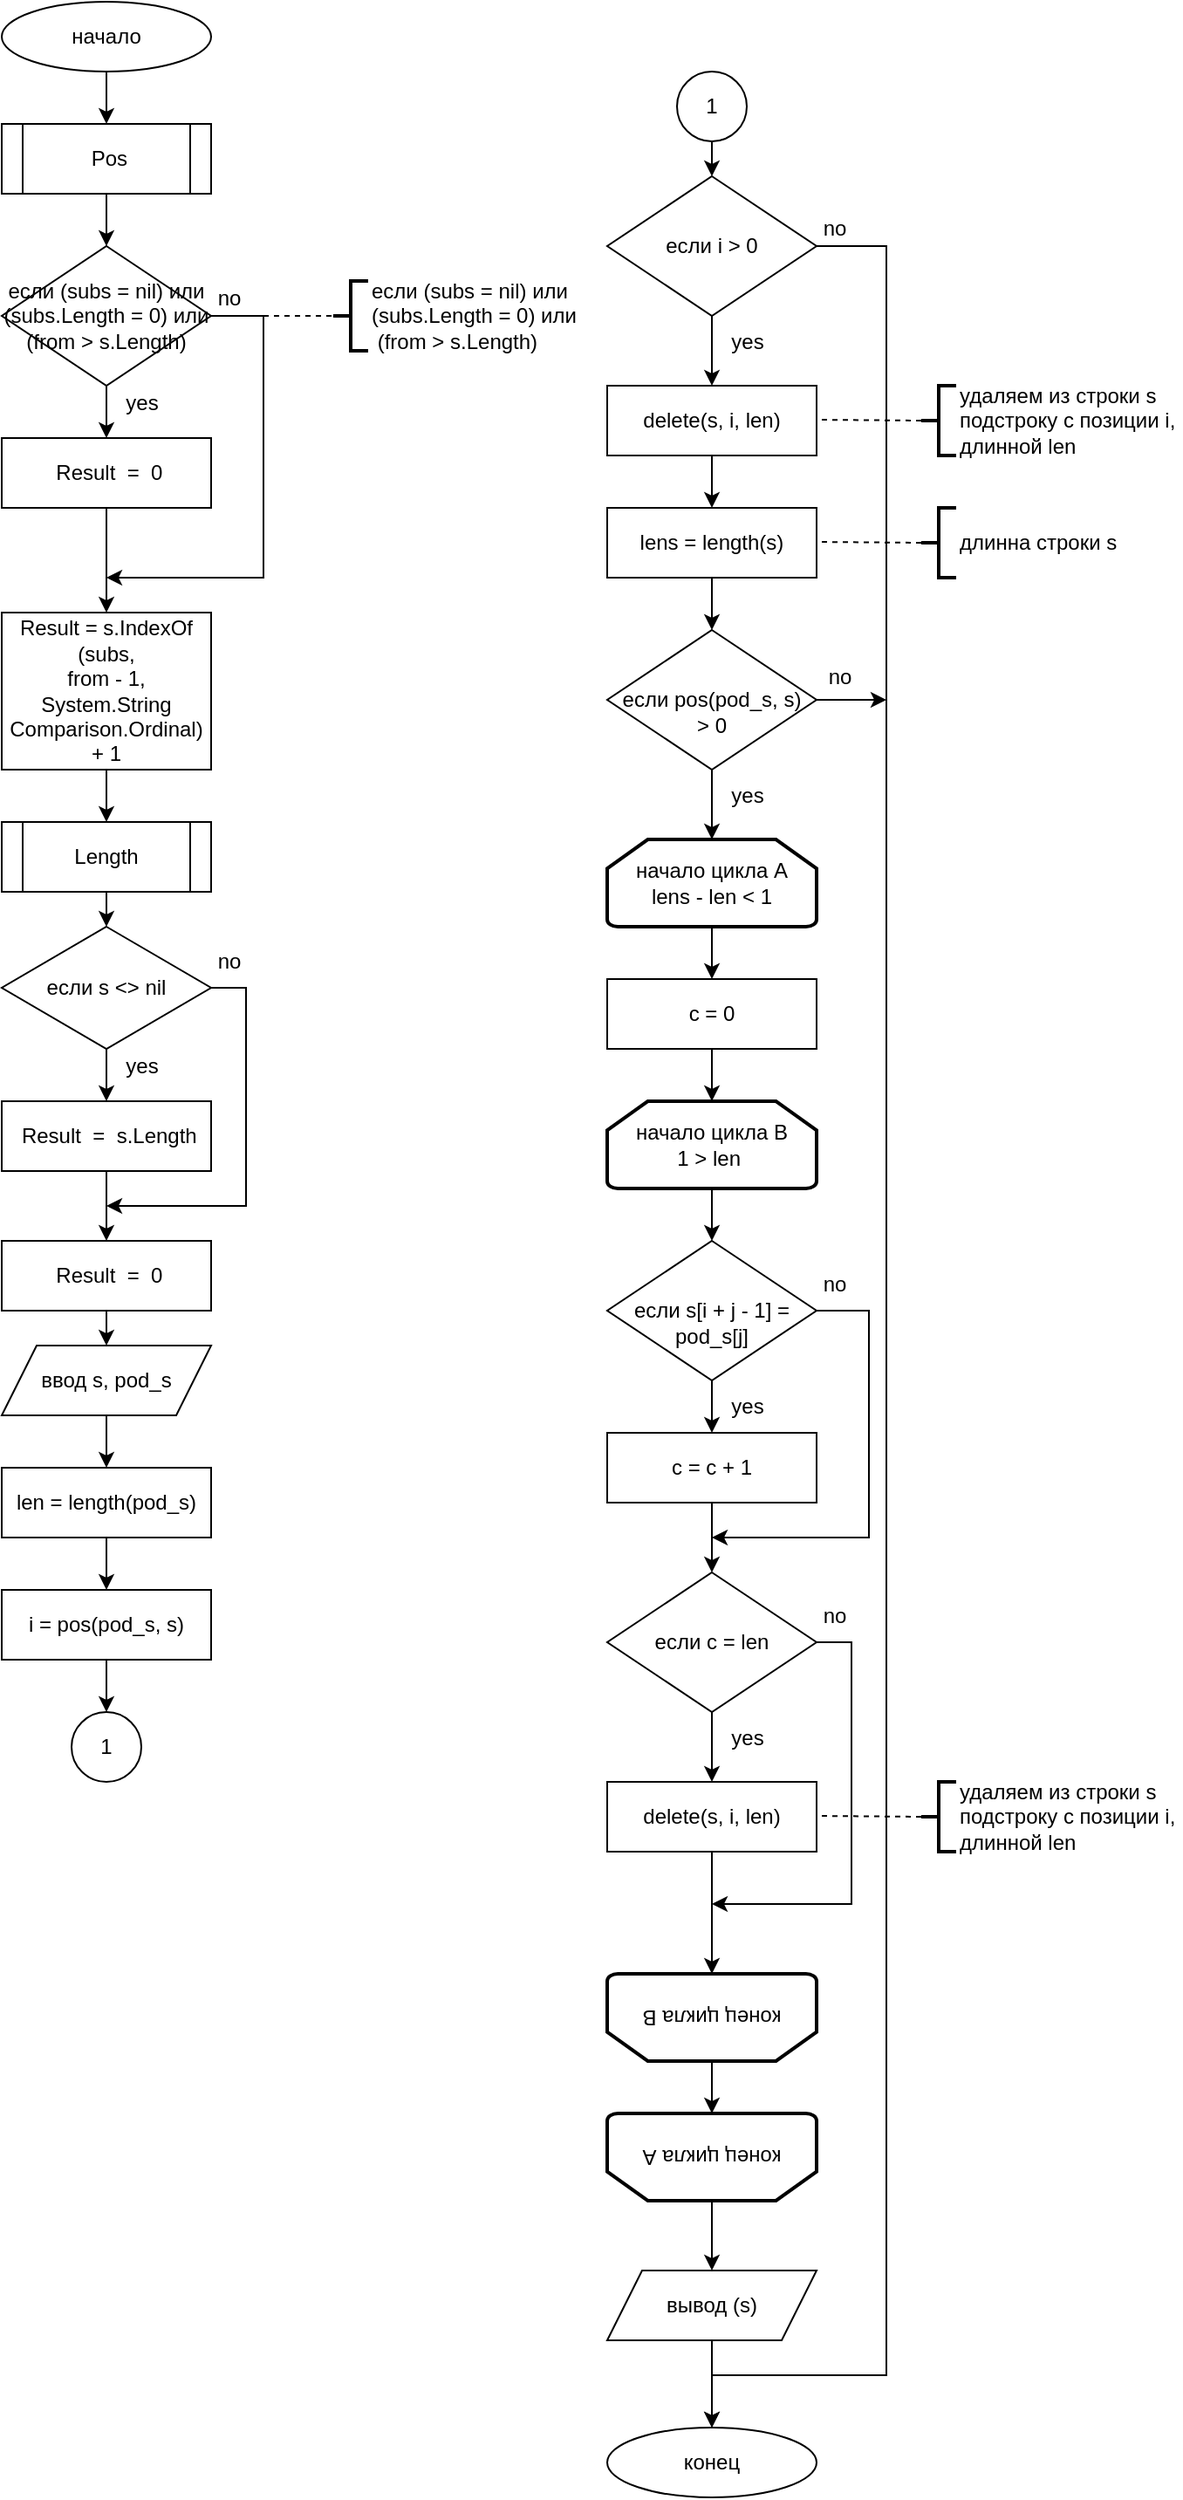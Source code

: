<mxfile version="20.5.3" type="device"><diagram id="XvBqm1NkEwITVDuFtXOX" name="Страница 1"><mxGraphModel dx="438" dy="701" grid="1" gridSize="10" guides="1" tooltips="1" connect="1" arrows="1" fold="1" page="1" pageScale="1" pageWidth="827" pageHeight="1169" math="0" shadow="0"><root><mxCell id="0"/><mxCell id="1" parent="0"/><mxCell id="M70lLyyvZ7nPzSs_EC_H-2" style="edgeStyle=orthogonalEdgeStyle;rounded=0;orthogonalLoop=1;jettySize=auto;html=1;exitX=0.5;exitY=1;exitDx=0;exitDy=0;" parent="1" source="M70lLyyvZ7nPzSs_EC_H-1" edge="1"><mxGeometry relative="1" as="geometry"><mxPoint x="540" y="110" as="targetPoint"/></mxGeometry></mxCell><mxCell id="M70lLyyvZ7nPzSs_EC_H-1" value="начало" style="ellipse;whiteSpace=wrap;html=1;" parent="1" vertex="1"><mxGeometry x="480" y="40" width="120" height="40" as="geometry"/></mxCell><mxCell id="M70lLyyvZ7nPzSs_EC_H-4" style="edgeStyle=orthogonalEdgeStyle;rounded=0;orthogonalLoop=1;jettySize=auto;html=1;exitX=0.5;exitY=1;exitDx=0;exitDy=0;" parent="1" edge="1"><mxGeometry relative="1" as="geometry"><mxPoint x="540" y="880" as="targetPoint"/><mxPoint x="540" y="850" as="sourcePoint"/></mxGeometry></mxCell><mxCell id="M70lLyyvZ7nPzSs_EC_H-3" value="ввод s, pod_s" style="shape=parallelogram;perimeter=parallelogramPerimeter;whiteSpace=wrap;html=1;fixedSize=1;" parent="1" vertex="1"><mxGeometry x="480" y="810" width="120" height="40" as="geometry"/></mxCell><mxCell id="M70lLyyvZ7nPzSs_EC_H-6" style="edgeStyle=orthogonalEdgeStyle;rounded=0;orthogonalLoop=1;jettySize=auto;html=1;exitX=0.5;exitY=1;exitDx=0;exitDy=0;" parent="1" source="M70lLyyvZ7nPzSs_EC_H-5" edge="1"><mxGeometry relative="1" as="geometry"><mxPoint x="540" y="950" as="targetPoint"/></mxGeometry></mxCell><mxCell id="M70lLyyvZ7nPzSs_EC_H-5" value="len = length(pod_s)" style="rounded=0;whiteSpace=wrap;html=1;" parent="1" vertex="1"><mxGeometry x="480" y="880" width="120" height="40" as="geometry"/></mxCell><mxCell id="UPPqnxsxD6wADe0PvNC0-35" style="edgeStyle=orthogonalEdgeStyle;rounded=0;orthogonalLoop=1;jettySize=auto;html=1;exitX=0.5;exitY=1;exitDx=0;exitDy=0;" edge="1" parent="1" source="M70lLyyvZ7nPzSs_EC_H-7"><mxGeometry relative="1" as="geometry"><mxPoint x="540" y="1020" as="targetPoint"/></mxGeometry></mxCell><mxCell id="M70lLyyvZ7nPzSs_EC_H-7" value="i = pos(pod_s, s)" style="rounded=0;whiteSpace=wrap;html=1;" parent="1" vertex="1"><mxGeometry x="480" y="950" width="120" height="40" as="geometry"/></mxCell><mxCell id="M70lLyyvZ7nPzSs_EC_H-10" style="edgeStyle=orthogonalEdgeStyle;rounded=0;orthogonalLoop=1;jettySize=auto;html=1;exitX=0.5;exitY=1;exitDx=0;exitDy=0;" parent="1" source="M70lLyyvZ7nPzSs_EC_H-8" edge="1"><mxGeometry relative="1" as="geometry"><mxPoint x="887" y="260" as="targetPoint"/></mxGeometry></mxCell><mxCell id="M70lLyyvZ7nPzSs_EC_H-12" style="edgeStyle=orthogonalEdgeStyle;rounded=0;orthogonalLoop=1;jettySize=auto;html=1;exitX=1;exitY=0.5;exitDx=0;exitDy=0;entryX=0.5;entryY=0;entryDx=0;entryDy=0;" parent="1" source="M70lLyyvZ7nPzSs_EC_H-8" target="M70lLyyvZ7nPzSs_EC_H-52" edge="1"><mxGeometry relative="1" as="geometry"><mxPoint x="887" y="1400" as="targetPoint"/><Array as="points"><mxPoint x="987" y="180"/><mxPoint x="987" y="1400"/><mxPoint x="887" y="1400"/></Array></mxGeometry></mxCell><mxCell id="M70lLyyvZ7nPzSs_EC_H-8" value="если i &amp;gt; 0" style="rhombus;whiteSpace=wrap;html=1;" parent="1" vertex="1"><mxGeometry x="827" y="140" width="120" height="80" as="geometry"/></mxCell><mxCell id="M70lLyyvZ7nPzSs_EC_H-11" value="yes" style="text;html=1;align=center;verticalAlign=middle;resizable=0;points=[];autosize=1;strokeColor=none;fillColor=none;" parent="1" vertex="1"><mxGeometry x="887" y="220" width="40" height="30" as="geometry"/></mxCell><mxCell id="M70lLyyvZ7nPzSs_EC_H-13" value="no" style="text;html=1;align=center;verticalAlign=middle;resizable=0;points=[];autosize=1;strokeColor=none;fillColor=none;" parent="1" vertex="1"><mxGeometry x="937" y="155" width="40" height="30" as="geometry"/></mxCell><mxCell id="M70lLyyvZ7nPzSs_EC_H-16" style="edgeStyle=orthogonalEdgeStyle;rounded=0;orthogonalLoop=1;jettySize=auto;html=1;exitX=0.5;exitY=1;exitDx=0;exitDy=0;entryX=0.5;entryY=0;entryDx=0;entryDy=0;" parent="1" source="M70lLyyvZ7nPzSs_EC_H-14" target="M70lLyyvZ7nPzSs_EC_H-15" edge="1"><mxGeometry relative="1" as="geometry"/></mxCell><mxCell id="M70lLyyvZ7nPzSs_EC_H-14" value="delete(s, i, len)" style="rounded=0;whiteSpace=wrap;html=1;" parent="1" vertex="1"><mxGeometry x="827" y="260" width="120" height="40" as="geometry"/></mxCell><mxCell id="M70lLyyvZ7nPzSs_EC_H-18" style="edgeStyle=orthogonalEdgeStyle;rounded=0;orthogonalLoop=1;jettySize=auto;html=1;exitX=0.5;exitY=1;exitDx=0;exitDy=0;entryX=0.5;entryY=0;entryDx=0;entryDy=0;" parent="1" source="M70lLyyvZ7nPzSs_EC_H-15" target="M70lLyyvZ7nPzSs_EC_H-17" edge="1"><mxGeometry relative="1" as="geometry"/></mxCell><mxCell id="M70lLyyvZ7nPzSs_EC_H-15" value="lens = length(s)" style="rounded=0;whiteSpace=wrap;html=1;" parent="1" vertex="1"><mxGeometry x="827" y="330" width="120" height="40" as="geometry"/></mxCell><mxCell id="M70lLyyvZ7nPzSs_EC_H-19" style="edgeStyle=orthogonalEdgeStyle;rounded=0;orthogonalLoop=1;jettySize=auto;html=1;exitX=0.5;exitY=1;exitDx=0;exitDy=0;" parent="1" source="M70lLyyvZ7nPzSs_EC_H-17" edge="1"><mxGeometry relative="1" as="geometry"><mxPoint x="887" y="520" as="targetPoint"/></mxGeometry></mxCell><mxCell id="M70lLyyvZ7nPzSs_EC_H-21" style="edgeStyle=orthogonalEdgeStyle;rounded=0;orthogonalLoop=1;jettySize=auto;html=1;exitX=1;exitY=0.5;exitDx=0;exitDy=0;" parent="1" source="M70lLyyvZ7nPzSs_EC_H-17" edge="1"><mxGeometry relative="1" as="geometry"><mxPoint x="987" y="440" as="targetPoint"/></mxGeometry></mxCell><mxCell id="M70lLyyvZ7nPzSs_EC_H-17" value="&lt;br&gt;если pos(pod_s, s)&lt;br&gt;&amp;gt; 0" style="rhombus;whiteSpace=wrap;html=1;" parent="1" vertex="1"><mxGeometry x="827" y="400" width="120" height="80" as="geometry"/></mxCell><mxCell id="M70lLyyvZ7nPzSs_EC_H-20" value="yes" style="text;html=1;align=center;verticalAlign=middle;resizable=0;points=[];autosize=1;strokeColor=none;fillColor=none;" parent="1" vertex="1"><mxGeometry x="887" y="480" width="40" height="30" as="geometry"/></mxCell><mxCell id="M70lLyyvZ7nPzSs_EC_H-22" value="no" style="text;html=1;align=center;verticalAlign=middle;resizable=0;points=[];autosize=1;strokeColor=none;fillColor=none;" parent="1" vertex="1"><mxGeometry x="940" y="412" width="40" height="30" as="geometry"/></mxCell><mxCell id="M70lLyyvZ7nPzSs_EC_H-25" style="edgeStyle=orthogonalEdgeStyle;rounded=0;orthogonalLoop=1;jettySize=auto;html=1;exitX=0.5;exitY=1;exitDx=0;exitDy=0;exitPerimeter=0;entryX=0.5;entryY=0;entryDx=0;entryDy=0;" parent="1" source="M70lLyyvZ7nPzSs_EC_H-23" target="M70lLyyvZ7nPzSs_EC_H-24" edge="1"><mxGeometry relative="1" as="geometry"/></mxCell><mxCell id="M70lLyyvZ7nPzSs_EC_H-23" value="начало цикла A&lt;br&gt;lens - len &amp;lt; 1" style="strokeWidth=2;html=1;shape=mxgraph.flowchart.loop_limit;whiteSpace=wrap;" parent="1" vertex="1"><mxGeometry x="827" y="520" width="120" height="50" as="geometry"/></mxCell><mxCell id="M70lLyyvZ7nPzSs_EC_H-26" style="edgeStyle=orthogonalEdgeStyle;rounded=0;orthogonalLoop=1;jettySize=auto;html=1;exitX=0.5;exitY=1;exitDx=0;exitDy=0;entryX=0.5;entryY=0;entryDx=0;entryDy=0;entryPerimeter=0;" parent="1" source="M70lLyyvZ7nPzSs_EC_H-24" target="M70lLyyvZ7nPzSs_EC_H-27" edge="1"><mxGeometry relative="1" as="geometry"><mxPoint x="887" y="680" as="targetPoint"/></mxGeometry></mxCell><mxCell id="M70lLyyvZ7nPzSs_EC_H-24" value="c = 0" style="rounded=0;whiteSpace=wrap;html=1;" parent="1" vertex="1"><mxGeometry x="827" y="600" width="120" height="40" as="geometry"/></mxCell><mxCell id="M70lLyyvZ7nPzSs_EC_H-31" style="edgeStyle=orthogonalEdgeStyle;rounded=0;orthogonalLoop=1;jettySize=auto;html=1;exitX=0.5;exitY=1;exitDx=0;exitDy=0;exitPerimeter=0;entryX=0.5;entryY=0;entryDx=0;entryDy=0;" parent="1" source="M70lLyyvZ7nPzSs_EC_H-27" target="M70lLyyvZ7nPzSs_EC_H-30" edge="1"><mxGeometry relative="1" as="geometry"/></mxCell><mxCell id="M70lLyyvZ7nPzSs_EC_H-27" value="начало цикла B&lt;br&gt;1 &amp;gt; len&amp;nbsp;" style="strokeWidth=2;html=1;shape=mxgraph.flowchart.loop_limit;whiteSpace=wrap;" parent="1" vertex="1"><mxGeometry x="827" y="670" width="120" height="50" as="geometry"/></mxCell><mxCell id="M70lLyyvZ7nPzSs_EC_H-32" style="edgeStyle=orthogonalEdgeStyle;rounded=0;orthogonalLoop=1;jettySize=auto;html=1;exitX=0.5;exitY=1;exitDx=0;exitDy=0;" parent="1" source="M70lLyyvZ7nPzSs_EC_H-30" edge="1"><mxGeometry relative="1" as="geometry"><mxPoint x="887" y="860" as="targetPoint"/></mxGeometry></mxCell><mxCell id="M70lLyyvZ7nPzSs_EC_H-34" style="edgeStyle=orthogonalEdgeStyle;rounded=0;orthogonalLoop=1;jettySize=auto;html=1;exitX=1;exitY=0.5;exitDx=0;exitDy=0;" parent="1" source="M70lLyyvZ7nPzSs_EC_H-30" edge="1"><mxGeometry relative="1" as="geometry"><mxPoint x="887" y="920" as="targetPoint"/><Array as="points"><mxPoint x="977" y="790"/><mxPoint x="977" y="920"/></Array></mxGeometry></mxCell><mxCell id="M70lLyyvZ7nPzSs_EC_H-30" value="&lt;br&gt;если s[i + j - 1] = pod_s[j]" style="rhombus;whiteSpace=wrap;html=1;" parent="1" vertex="1"><mxGeometry x="827" y="750" width="120" height="80" as="geometry"/></mxCell><mxCell id="M70lLyyvZ7nPzSs_EC_H-33" value="yes" style="text;html=1;align=center;verticalAlign=middle;resizable=0;points=[];autosize=1;strokeColor=none;fillColor=none;" parent="1" vertex="1"><mxGeometry x="887" y="830" width="40" height="30" as="geometry"/></mxCell><mxCell id="M70lLyyvZ7nPzSs_EC_H-38" style="edgeStyle=orthogonalEdgeStyle;rounded=0;orthogonalLoop=1;jettySize=auto;html=1;exitX=0.5;exitY=1;exitDx=0;exitDy=0;" parent="1" source="M70lLyyvZ7nPzSs_EC_H-36" edge="1"><mxGeometry relative="1" as="geometry"><mxPoint x="887" y="940" as="targetPoint"/></mxGeometry></mxCell><mxCell id="M70lLyyvZ7nPzSs_EC_H-36" value="c = c + 1" style="rounded=0;whiteSpace=wrap;html=1;" parent="1" vertex="1"><mxGeometry x="827" y="860" width="120" height="40" as="geometry"/></mxCell><mxCell id="M70lLyyvZ7nPzSs_EC_H-37" value="no" style="text;html=1;align=center;verticalAlign=middle;resizable=0;points=[];autosize=1;strokeColor=none;fillColor=none;" parent="1" vertex="1"><mxGeometry x="937" y="760" width="40" height="30" as="geometry"/></mxCell><mxCell id="M70lLyyvZ7nPzSs_EC_H-40" style="edgeStyle=orthogonalEdgeStyle;rounded=0;orthogonalLoop=1;jettySize=auto;html=1;exitX=0.5;exitY=1;exitDx=0;exitDy=0;" parent="1" source="M70lLyyvZ7nPzSs_EC_H-39" edge="1"><mxGeometry relative="1" as="geometry"><mxPoint x="887" y="1060" as="targetPoint"/></mxGeometry></mxCell><mxCell id="M70lLyyvZ7nPzSs_EC_H-42" style="edgeStyle=orthogonalEdgeStyle;rounded=0;orthogonalLoop=1;jettySize=auto;html=1;exitX=1;exitY=0.5;exitDx=0;exitDy=0;" parent="1" source="M70lLyyvZ7nPzSs_EC_H-39" edge="1"><mxGeometry relative="1" as="geometry"><mxPoint x="887" y="1130" as="targetPoint"/><Array as="points"><mxPoint x="967" y="980"/><mxPoint x="967" y="1130"/></Array></mxGeometry></mxCell><mxCell id="M70lLyyvZ7nPzSs_EC_H-39" value="если c = len" style="rhombus;whiteSpace=wrap;html=1;" parent="1" vertex="1"><mxGeometry x="827" y="940" width="120" height="80" as="geometry"/></mxCell><mxCell id="M70lLyyvZ7nPzSs_EC_H-41" value="yes" style="text;html=1;align=center;verticalAlign=middle;resizable=0;points=[];autosize=1;strokeColor=none;fillColor=none;" parent="1" vertex="1"><mxGeometry x="887" y="1020" width="40" height="30" as="geometry"/></mxCell><mxCell id="M70lLyyvZ7nPzSs_EC_H-43" value="no" style="text;html=1;align=center;verticalAlign=middle;resizable=0;points=[];autosize=1;strokeColor=none;fillColor=none;" parent="1" vertex="1"><mxGeometry x="937" y="950" width="40" height="30" as="geometry"/></mxCell><mxCell id="M70lLyyvZ7nPzSs_EC_H-45" style="edgeStyle=orthogonalEdgeStyle;rounded=0;orthogonalLoop=1;jettySize=auto;html=1;exitX=0.5;exitY=1;exitDx=0;exitDy=0;" parent="1" source="M70lLyyvZ7nPzSs_EC_H-44" edge="1"><mxGeometry relative="1" as="geometry"><mxPoint x="887" y="1170" as="targetPoint"/></mxGeometry></mxCell><mxCell id="M70lLyyvZ7nPzSs_EC_H-44" value="delete(s, i, len)" style="rounded=0;whiteSpace=wrap;html=1;" parent="1" vertex="1"><mxGeometry x="827" y="1060" width="120" height="40" as="geometry"/></mxCell><mxCell id="M70lLyyvZ7nPzSs_EC_H-47" style="edgeStyle=orthogonalEdgeStyle;rounded=0;orthogonalLoop=1;jettySize=auto;html=1;exitX=0.5;exitY=0;exitDx=0;exitDy=0;exitPerimeter=0;" parent="1" source="M70lLyyvZ7nPzSs_EC_H-46" edge="1"><mxGeometry relative="1" as="geometry"><mxPoint x="887" y="1250" as="targetPoint"/></mxGeometry></mxCell><mxCell id="M70lLyyvZ7nPzSs_EC_H-46" value="конец цикла B" style="strokeWidth=2;html=1;shape=mxgraph.flowchart.loop_limit;whiteSpace=wrap;rotation=-180;" parent="1" vertex="1"><mxGeometry x="827" y="1170" width="120" height="50" as="geometry"/></mxCell><mxCell id="M70lLyyvZ7nPzSs_EC_H-49" style="edgeStyle=orthogonalEdgeStyle;rounded=0;orthogonalLoop=1;jettySize=auto;html=1;exitX=0.5;exitY=0;exitDx=0;exitDy=0;exitPerimeter=0;" parent="1" source="M70lLyyvZ7nPzSs_EC_H-48" edge="1"><mxGeometry relative="1" as="geometry"><mxPoint x="887" y="1340" as="targetPoint"/></mxGeometry></mxCell><mxCell id="M70lLyyvZ7nPzSs_EC_H-48" value="конец цикла A" style="strokeWidth=2;html=1;shape=mxgraph.flowchart.loop_limit;whiteSpace=wrap;rotation=-180;" parent="1" vertex="1"><mxGeometry x="827" y="1250" width="120" height="50" as="geometry"/></mxCell><mxCell id="M70lLyyvZ7nPzSs_EC_H-51" style="edgeStyle=orthogonalEdgeStyle;rounded=0;orthogonalLoop=1;jettySize=auto;html=1;exitX=0.5;exitY=1;exitDx=0;exitDy=0;entryX=0.5;entryY=0;entryDx=0;entryDy=0;" parent="1" source="M70lLyyvZ7nPzSs_EC_H-50" target="M70lLyyvZ7nPzSs_EC_H-52" edge="1"><mxGeometry relative="1" as="geometry"><mxPoint x="887" y="1410" as="targetPoint"/></mxGeometry></mxCell><mxCell id="M70lLyyvZ7nPzSs_EC_H-50" value="вывод (s)" style="shape=parallelogram;perimeter=parallelogramPerimeter;whiteSpace=wrap;html=1;fixedSize=1;" parent="1" vertex="1"><mxGeometry x="827" y="1340" width="120" height="40" as="geometry"/></mxCell><mxCell id="M70lLyyvZ7nPzSs_EC_H-52" value="конец" style="ellipse;whiteSpace=wrap;html=1;" parent="1" vertex="1"><mxGeometry x="827" y="1430" width="120" height="40" as="geometry"/></mxCell><mxCell id="M70lLyyvZ7nPzSs_EC_H-53" value="" style="endArrow=none;dashed=1;html=1;rounded=0;exitX=0;exitY=0.5;exitDx=0;exitDy=0;exitPerimeter=0;" parent="1" source="M70lLyyvZ7nPzSs_EC_H-54" edge="1"><mxGeometry width="50" height="50" relative="1" as="geometry"><mxPoint x="1004" y="280" as="sourcePoint"/><mxPoint x="947" y="279.5" as="targetPoint"/></mxGeometry></mxCell><mxCell id="M70lLyyvZ7nPzSs_EC_H-54" value="удаляем из строки s&lt;br&gt;подстроку с позиции i,&amp;nbsp;&lt;br&gt;длинной len" style="strokeWidth=2;html=1;shape=mxgraph.flowchart.annotation_2;align=left;labelPosition=right;pointerEvents=1;" parent="1" vertex="1"><mxGeometry x="1007" y="260" width="20" height="40" as="geometry"/></mxCell><mxCell id="M70lLyyvZ7nPzSs_EC_H-56" value="" style="endArrow=none;dashed=1;html=1;rounded=0;exitX=0;exitY=0.5;exitDx=0;exitDy=0;exitPerimeter=0;" parent="1" source="M70lLyyvZ7nPzSs_EC_H-57" edge="1"><mxGeometry width="50" height="50" relative="1" as="geometry"><mxPoint x="1004" y="350" as="sourcePoint"/><mxPoint x="947" y="349.5" as="targetPoint"/></mxGeometry></mxCell><mxCell id="M70lLyyvZ7nPzSs_EC_H-57" value="длинна строки s" style="strokeWidth=2;html=1;shape=mxgraph.flowchart.annotation_2;align=left;labelPosition=right;pointerEvents=1;" parent="1" vertex="1"><mxGeometry x="1007" y="330" width="20" height="40" as="geometry"/></mxCell><mxCell id="M70lLyyvZ7nPzSs_EC_H-60" value="" style="endArrow=none;dashed=1;html=1;rounded=0;exitX=0;exitY=0.5;exitDx=0;exitDy=0;exitPerimeter=0;" parent="1" source="M70lLyyvZ7nPzSs_EC_H-61" edge="1"><mxGeometry width="50" height="50" relative="1" as="geometry"><mxPoint x="1004" y="1080" as="sourcePoint"/><mxPoint x="947" y="1079.5" as="targetPoint"/></mxGeometry></mxCell><mxCell id="M70lLyyvZ7nPzSs_EC_H-61" value="удаляем из строки s&lt;br&gt;подстроку с позиции i,&amp;nbsp;&lt;br&gt;длинной len" style="strokeWidth=2;html=1;shape=mxgraph.flowchart.annotation_2;align=left;labelPosition=right;pointerEvents=1;" parent="1" vertex="1"><mxGeometry x="1007" y="1060" width="20" height="40" as="geometry"/></mxCell><mxCell id="UPPqnxsxD6wADe0PvNC0-9" style="edgeStyle=orthogonalEdgeStyle;rounded=0;orthogonalLoop=1;jettySize=auto;html=1;exitX=0.5;exitY=1;exitDx=0;exitDy=0;entryX=0.5;entryY=0;entryDx=0;entryDy=0;" edge="1" parent="1" source="UPPqnxsxD6wADe0PvNC0-2" target="UPPqnxsxD6wADe0PvNC0-5"><mxGeometry relative="1" as="geometry"/></mxCell><mxCell id="UPPqnxsxD6wADe0PvNC0-2" value="&amp;nbsp;Pos" style="shape=process;whiteSpace=wrap;html=1;backgroundOutline=1;" vertex="1" parent="1"><mxGeometry x="480" y="110" width="120" height="40" as="geometry"/></mxCell><mxCell id="UPPqnxsxD6wADe0PvNC0-11" style="edgeStyle=orthogonalEdgeStyle;rounded=0;orthogonalLoop=1;jettySize=auto;html=1;exitX=0.5;exitY=1;exitDx=0;exitDy=0;entryX=0.5;entryY=0;entryDx=0;entryDy=0;" edge="1" parent="1" source="UPPqnxsxD6wADe0PvNC0-5" target="UPPqnxsxD6wADe0PvNC0-10"><mxGeometry relative="1" as="geometry"/></mxCell><mxCell id="UPPqnxsxD6wADe0PvNC0-16" style="edgeStyle=orthogonalEdgeStyle;rounded=0;orthogonalLoop=1;jettySize=auto;html=1;exitX=1;exitY=0.5;exitDx=0;exitDy=0;" edge="1" parent="1" source="UPPqnxsxD6wADe0PvNC0-5"><mxGeometry relative="1" as="geometry"><mxPoint x="540" y="370" as="targetPoint"/><Array as="points"><mxPoint x="630" y="220"/><mxPoint x="630" y="370"/></Array></mxGeometry></mxCell><mxCell id="UPPqnxsxD6wADe0PvNC0-5" value="если (subs = nil) или (subs.Length = 0) или (from &amp;gt; s.Length) " style="rhombus;whiteSpace=wrap;html=1;" vertex="1" parent="1"><mxGeometry x="480" y="180" width="120" height="80" as="geometry"/></mxCell><mxCell id="UPPqnxsxD6wADe0PvNC0-7" value="" style="endArrow=none;dashed=1;html=1;rounded=0;exitX=1;exitY=0.5;exitDx=0;exitDy=0;entryX=0;entryY=0.5;entryDx=0;entryDy=0;entryPerimeter=0;" edge="1" parent="1" source="UPPqnxsxD6wADe0PvNC0-5" target="UPPqnxsxD6wADe0PvNC0-8"><mxGeometry width="50" height="50" relative="1" as="geometry"><mxPoint x="580" y="250" as="sourcePoint"/><mxPoint x="670" y="220" as="targetPoint"/></mxGeometry></mxCell><mxCell id="UPPqnxsxD6wADe0PvNC0-8" value="&lt;div&gt;если (subs = nil) или &lt;br&gt;&lt;/div&gt;&lt;div&gt;(subs.Length = 0) или&lt;/div&gt;&lt;div&gt;&amp;nbsp;(from &amp;gt; s.Length) &lt;/div&gt;" style="strokeWidth=2;html=1;shape=mxgraph.flowchart.annotation_2;align=left;labelPosition=right;pointerEvents=1;" vertex="1" parent="1"><mxGeometry x="670" y="200" width="20" height="40" as="geometry"/></mxCell><mxCell id="UPPqnxsxD6wADe0PvNC0-14" style="edgeStyle=orthogonalEdgeStyle;rounded=0;orthogonalLoop=1;jettySize=auto;html=1;exitX=0.5;exitY=1;exitDx=0;exitDy=0;" edge="1" parent="1" source="UPPqnxsxD6wADe0PvNC0-10" target="UPPqnxsxD6wADe0PvNC0-13"><mxGeometry relative="1" as="geometry"/></mxCell><mxCell id="UPPqnxsxD6wADe0PvNC0-10" value="&amp;nbsp;Result&amp;nbsp; =&amp;nbsp; 0" style="rounded=0;whiteSpace=wrap;html=1;" vertex="1" parent="1"><mxGeometry x="480" y="290" width="120" height="40" as="geometry"/></mxCell><mxCell id="UPPqnxsxD6wADe0PvNC0-12" value="&lt;div&gt;yes&lt;br&gt;&lt;/div&gt;" style="text;html=1;align=center;verticalAlign=middle;resizable=0;points=[];autosize=1;strokeColor=none;fillColor=none;" vertex="1" parent="1"><mxGeometry x="540" y="255" width="40" height="30" as="geometry"/></mxCell><mxCell id="UPPqnxsxD6wADe0PvNC0-19" style="edgeStyle=orthogonalEdgeStyle;rounded=0;orthogonalLoop=1;jettySize=auto;html=1;exitX=0.5;exitY=1;exitDx=0;exitDy=0;entryX=0.5;entryY=0;entryDx=0;entryDy=0;" edge="1" parent="1" source="UPPqnxsxD6wADe0PvNC0-13" target="UPPqnxsxD6wADe0PvNC0-18"><mxGeometry relative="1" as="geometry"/></mxCell><mxCell id="UPPqnxsxD6wADe0PvNC0-13" value="&lt;div&gt;Result = s.IndexOf&lt;/div&gt;&lt;div&gt;(subs, &lt;br&gt;&lt;/div&gt;&lt;div&gt;from - 1, System.String&lt;/div&gt;&lt;div&gt;Comparison.Ordinal) + 1&lt;/div&gt;" style="rounded=0;whiteSpace=wrap;html=1;" vertex="1" parent="1"><mxGeometry x="480" y="390" width="120" height="90" as="geometry"/></mxCell><mxCell id="UPPqnxsxD6wADe0PvNC0-17" value="no" style="text;html=1;align=center;verticalAlign=middle;resizable=0;points=[];autosize=1;strokeColor=none;fillColor=none;" vertex="1" parent="1"><mxGeometry x="590" y="195" width="40" height="30" as="geometry"/></mxCell><mxCell id="UPPqnxsxD6wADe0PvNC0-21" style="edgeStyle=orthogonalEdgeStyle;rounded=0;orthogonalLoop=1;jettySize=auto;html=1;exitX=0.5;exitY=1;exitDx=0;exitDy=0;entryX=0.5;entryY=0;entryDx=0;entryDy=0;" edge="1" parent="1" source="UPPqnxsxD6wADe0PvNC0-18" target="UPPqnxsxD6wADe0PvNC0-20"><mxGeometry relative="1" as="geometry"/></mxCell><mxCell id="UPPqnxsxD6wADe0PvNC0-18" value="Length" style="shape=process;whiteSpace=wrap;html=1;backgroundOutline=1;" vertex="1" parent="1"><mxGeometry x="480" y="510" width="120" height="40" as="geometry"/></mxCell><mxCell id="UPPqnxsxD6wADe0PvNC0-25" style="edgeStyle=orthogonalEdgeStyle;rounded=0;orthogonalLoop=1;jettySize=auto;html=1;exitX=0.5;exitY=1;exitDx=0;exitDy=0;entryX=0.5;entryY=0;entryDx=0;entryDy=0;" edge="1" parent="1" source="UPPqnxsxD6wADe0PvNC0-20" target="UPPqnxsxD6wADe0PvNC0-24"><mxGeometry relative="1" as="geometry"/></mxCell><mxCell id="UPPqnxsxD6wADe0PvNC0-28" style="edgeStyle=orthogonalEdgeStyle;rounded=0;orthogonalLoop=1;jettySize=auto;html=1;exitX=1;exitY=0.5;exitDx=0;exitDy=0;" edge="1" parent="1" source="UPPqnxsxD6wADe0PvNC0-20"><mxGeometry relative="1" as="geometry"><mxPoint x="540" y="730" as="targetPoint"/><Array as="points"><mxPoint x="620" y="605"/><mxPoint x="620" y="730"/></Array></mxGeometry></mxCell><mxCell id="UPPqnxsxD6wADe0PvNC0-20" value="если s &amp;lt;&amp;gt; nil " style="rhombus;whiteSpace=wrap;html=1;" vertex="1" parent="1"><mxGeometry x="480" y="570" width="120" height="70" as="geometry"/></mxCell><mxCell id="UPPqnxsxD6wADe0PvNC0-31" style="edgeStyle=orthogonalEdgeStyle;rounded=0;orthogonalLoop=1;jettySize=auto;html=1;exitX=0.5;exitY=1;exitDx=0;exitDy=0;" edge="1" parent="1" source="UPPqnxsxD6wADe0PvNC0-24" target="UPPqnxsxD6wADe0PvNC0-30"><mxGeometry relative="1" as="geometry"/></mxCell><mxCell id="UPPqnxsxD6wADe0PvNC0-24" value="&amp;nbsp;Result&amp;nbsp; =&amp;nbsp; s.Length" style="rounded=0;whiteSpace=wrap;html=1;" vertex="1" parent="1"><mxGeometry x="480" y="670" width="120" height="40" as="geometry"/></mxCell><mxCell id="UPPqnxsxD6wADe0PvNC0-26" value="yes" style="text;html=1;align=center;verticalAlign=middle;resizable=0;points=[];autosize=1;strokeColor=none;fillColor=none;" vertex="1" parent="1"><mxGeometry x="540" y="635" width="40" height="30" as="geometry"/></mxCell><mxCell id="UPPqnxsxD6wADe0PvNC0-29" value="no" style="text;html=1;align=center;verticalAlign=middle;resizable=0;points=[];autosize=1;strokeColor=none;fillColor=none;" vertex="1" parent="1"><mxGeometry x="590" y="575" width="40" height="30" as="geometry"/></mxCell><mxCell id="UPPqnxsxD6wADe0PvNC0-33" style="edgeStyle=orthogonalEdgeStyle;rounded=0;orthogonalLoop=1;jettySize=auto;html=1;exitX=0.5;exitY=1;exitDx=0;exitDy=0;" edge="1" parent="1" source="UPPqnxsxD6wADe0PvNC0-30"><mxGeometry relative="1" as="geometry"><mxPoint x="540" y="810" as="targetPoint"/></mxGeometry></mxCell><mxCell id="UPPqnxsxD6wADe0PvNC0-30" value="&amp;nbsp;Result&amp;nbsp; =&amp;nbsp; 0" style="rounded=0;whiteSpace=wrap;html=1;" vertex="1" parent="1"><mxGeometry x="480" y="750" width="120" height="40" as="geometry"/></mxCell><mxCell id="UPPqnxsxD6wADe0PvNC0-37" value="1" style="ellipse;whiteSpace=wrap;html=1;aspect=fixed;" vertex="1" parent="1"><mxGeometry x="520" y="1020" width="40" height="40" as="geometry"/></mxCell><mxCell id="UPPqnxsxD6wADe0PvNC0-39" style="edgeStyle=orthogonalEdgeStyle;rounded=0;orthogonalLoop=1;jettySize=auto;html=1;exitX=0.5;exitY=1;exitDx=0;exitDy=0;entryX=0.5;entryY=0;entryDx=0;entryDy=0;" edge="1" parent="1" source="UPPqnxsxD6wADe0PvNC0-38" target="M70lLyyvZ7nPzSs_EC_H-8"><mxGeometry relative="1" as="geometry"/></mxCell><mxCell id="UPPqnxsxD6wADe0PvNC0-38" value="1" style="ellipse;whiteSpace=wrap;html=1;aspect=fixed;" vertex="1" parent="1"><mxGeometry x="867" y="80" width="40" height="40" as="geometry"/></mxCell></root></mxGraphModel></diagram></mxfile>
